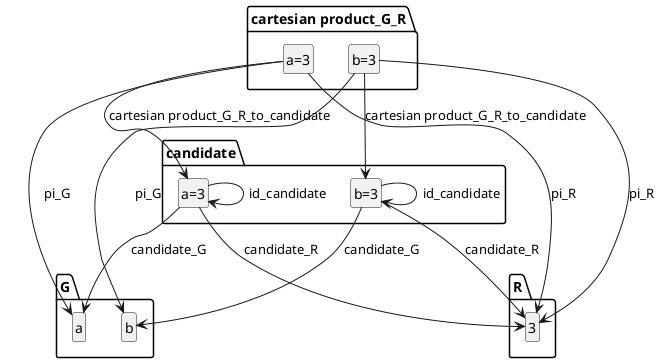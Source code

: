@startuml
skinparam shadowing false
hide members
hide circle
class "G.a"
class "G.b"
class "R.3"
class "candidate.a=3"
class "candidate.b=3"

"cartesian product_G_R.a=3" --> "G.a" : "pi_G"
"cartesian product_G_R.b=3" --> "G.b" : "pi_G"
"cartesian product_G_R.a=3" --> "R.3" : "pi_R"
"cartesian product_G_R.b=3" --> "R.3" : "pi_R"
"candidate.a=3" --> "G.a" : "candidate_G"
"candidate.b=3" --> "G.b" : "candidate_G"
"candidate.a=3" --> "R.3" : "candidate_R"
"candidate.b=3" --> "R.3" : "candidate_R"
"cartesian product_G_R.a=3" --> "candidate.a=3" : "cartesian product_G_R_to_candidate"
"cartesian product_G_R.b=3" --> "candidate.b=3" : "cartesian product_G_R_to_candidate"
"candidate.a=3" --> "candidate.a=3" : "id_candidate"
"candidate.b=3" --> "candidate.b=3" : "id_candidate"
@enduml
